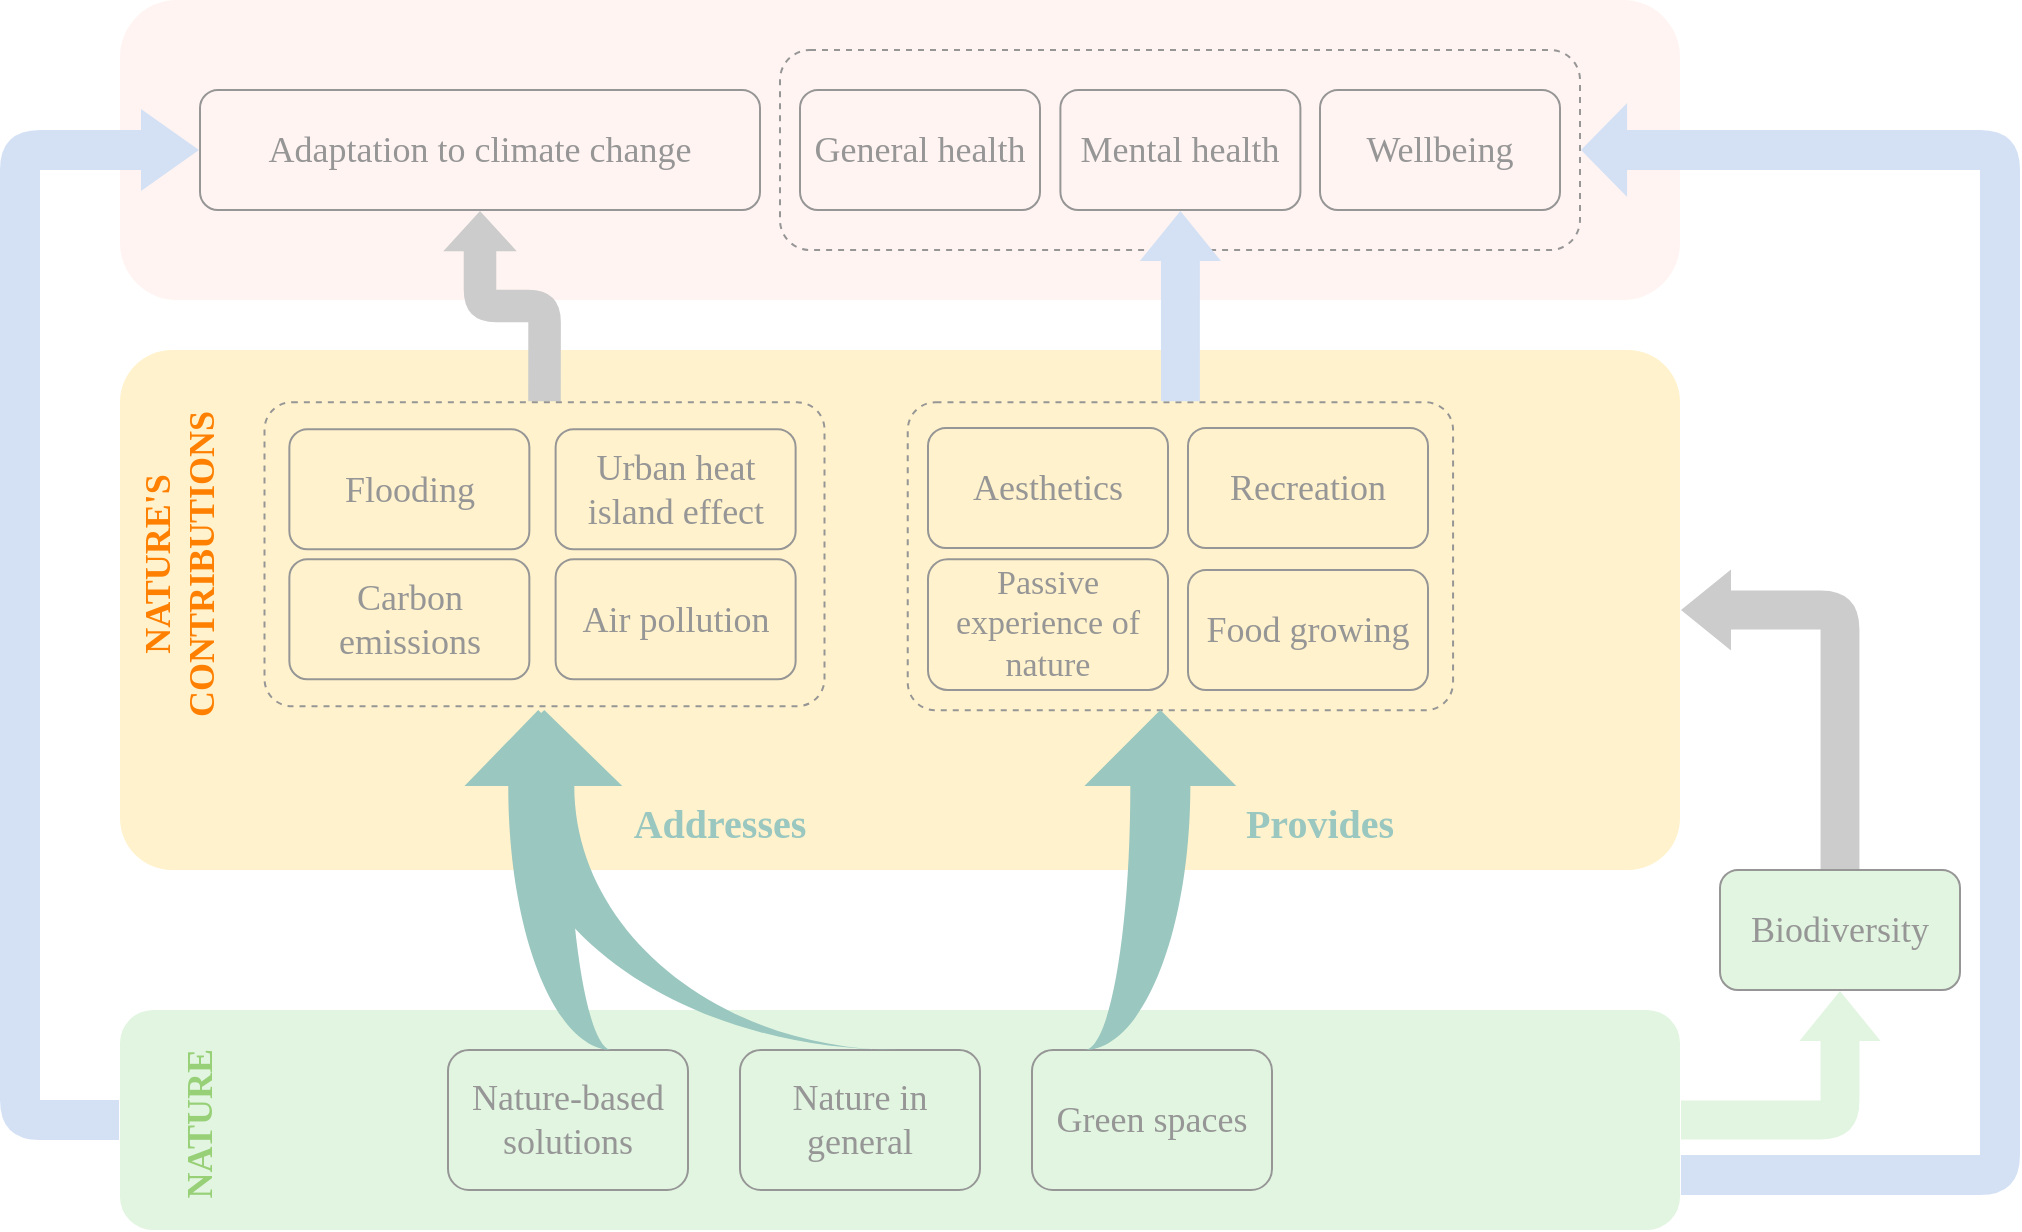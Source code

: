 <mxfile version="13.3.4" type="github">
  <diagram id="3jO2q79QekQxGxMABE4A" name="Page-1">
    <mxGraphModel dx="1362" dy="832" grid="1" gridSize="10" guides="1" tooltips="1" connect="1" arrows="1" fold="1" page="1" pageScale="1" pageWidth="1169" pageHeight="827" math="0" shadow="0" extFonts="CMU Sans Serif^https://fonts.googleapis.com/css?family=CMU+Sans+Serif">
      <root>
        <mxCell id="0" />
        <mxCell id="1" parent="0" />
        <mxCell id="yknS8TGnMi3s3szBie4E-102" value="" style="rounded=1;whiteSpace=wrap;html=1;fontFamily=CMU Sans Serif;fontSize=18;strokeColor=none;arcSize=19;fillColor=#FFF4F2;" vertex="1" parent="1">
          <mxGeometry x="90" y="45" width="780" height="150" as="geometry" />
        </mxCell>
        <mxCell id="yknS8TGnMi3s3szBie4E-4" value="" style="rounded=1;whiteSpace=wrap;html=1;fontFamily=CMU Sans Serif;FType=g;fontSize=16;strokeColor=none;fillColor=#E1F5E0;" vertex="1" parent="1">
          <mxGeometry x="90" y="550" width="780" height="110" as="geometry" />
        </mxCell>
        <mxCell id="yknS8TGnMi3s3szBie4E-74" value="" style="rounded=1;whiteSpace=wrap;html=1;fontFamily=CMU Sans Serif;fontSize=18;fillColor=none;strokeColor=#969696;fontColor=#969696;dashed=1;" vertex="1" parent="1">
          <mxGeometry x="420" y="70" width="400" height="100" as="geometry" />
        </mxCell>
        <mxCell id="yknS8TGnMi3s3szBie4E-77" value="" style="rounded=1;whiteSpace=wrap;html=1;fontFamily=CMU Sans Serif;fontSize=18;strokeColor=none;fillColor=#FFF2CC;arcSize=10;" vertex="1" parent="1">
          <mxGeometry x="90" y="220" width="780" height="260" as="geometry" />
        </mxCell>
        <mxCell id="yknS8TGnMi3s3szBie4E-90" style="edgeStyle=orthogonalEdgeStyle;shape=flexArrow;rounded=1;orthogonalLoop=1;jettySize=auto;html=1;exitX=0;exitY=0.5;exitDx=0;exitDy=0;entryX=0;entryY=0.5;entryDx=0;entryDy=0;shadow=0;dashed=1;fontFamily=CMU Sans Serif;fontSize=19;fontColor=#97D077;width=20;endSize=9.331;strokeColor=none;fillColor=#D4E1F5;" edge="1" parent="1" source="yknS8TGnMi3s3szBie4E-4" target="yknS8TGnMi3s3szBie4E-18">
          <mxGeometry relative="1" as="geometry">
            <Array as="points">
              <mxPoint x="40" y="605" />
              <mxPoint x="40" y="120" />
            </Array>
          </mxGeometry>
        </mxCell>
        <mxCell id="yknS8TGnMi3s3szBie4E-27" value="" style="rounded=1;whiteSpace=wrap;html=1;fillColor=none;fontFamily=CMU Sans Serif;fontSize=18;arcSize=9;strokeColor=#969696;dashed=1;" vertex="1" parent="1">
          <mxGeometry x="483.87" y="246.13" width="272.67" height="154" as="geometry" />
        </mxCell>
        <mxCell id="yknS8TGnMi3s3szBie4E-106" style="edgeStyle=orthogonalEdgeStyle;shape=flexArrow;rounded=1;orthogonalLoop=1;jettySize=auto;html=1;exitX=0.5;exitY=0;exitDx=0;exitDy=0;shadow=0;dashed=1;fillColor=#CCCCCC;fontFamily=CMU Sans Serif;fontSize=18;fontColor=#969696;entryX=0.5;entryY=1;entryDx=0;entryDy=0;strokeColor=none;width=16.279;endSize=6.365;endWidth=19.47;" edge="1" parent="1" source="yknS8TGnMi3s3szBie4E-26" target="yknS8TGnMi3s3szBie4E-18">
          <mxGeometry relative="1" as="geometry">
            <Array as="points">
              <mxPoint x="302" y="198" />
              <mxPoint x="270" y="198" />
            </Array>
          </mxGeometry>
        </mxCell>
        <mxCell id="yknS8TGnMi3s3szBie4E-26" value="" style="rounded=1;whiteSpace=wrap;html=1;fillColor=none;fontFamily=CMU Sans Serif;fontSize=18;arcSize=9;strokeColor=#969696;dashed=1;" vertex="1" parent="1">
          <mxGeometry x="162.25" y="246.13" width="280" height="152" as="geometry" />
        </mxCell>
        <mxCell id="yknS8TGnMi3s3szBie4E-1" value="Nature in general" style="rounded=1;whiteSpace=wrap;html=1;fontFamily=CMU Sans Serif;FType=g;fontSize=18;fillColor=none;fontColor=#969696;strokeColor=#969696;" vertex="1" parent="1">
          <mxGeometry x="400" y="570" width="120" height="70" as="geometry" />
        </mxCell>
        <mxCell id="yknS8TGnMi3s3szBie4E-2" value="Green spaces" style="rounded=1;whiteSpace=wrap;html=1;fontFamily=CMU Sans Serif;FType=g;fontSize=18;fillColor=none;fontColor=#969696;fontStyle=0;strokeColor=#969696;" vertex="1" parent="1">
          <mxGeometry x="546" y="570" width="120" height="70" as="geometry" />
        </mxCell>
        <mxCell id="yknS8TGnMi3s3szBie4E-3" value="Nature-based solutions" style="rounded=1;whiteSpace=wrap;html=1;fontFamily=CMU Sans Serif;FType=g;fontSize=18;fillColor=none;fontColor=#969696;strokeColor=#969696;" vertex="1" parent="1">
          <mxGeometry x="254" y="570" width="120" height="70" as="geometry" />
        </mxCell>
        <mxCell id="yknS8TGnMi3s3szBie4E-5" value="Flooding" style="rounded=1;whiteSpace=wrap;html=1;fillColor=none;fontFamily=CMU Sans Serif;FType=g;fontSize=18;fontColor=#969696;strokeColor=#969696;" vertex="1" parent="1">
          <mxGeometry x="174.68" y="259.63" width="120" height="60" as="geometry" />
        </mxCell>
        <mxCell id="yknS8TGnMi3s3szBie4E-6" value="Urban heat island effect" style="rounded=1;whiteSpace=wrap;html=1;fillColor=none;fontFamily=CMU Sans Serif;FType=g;fontSize=18;fontColor=#969696;strokeColor=#969696;" vertex="1" parent="1">
          <mxGeometry x="307.81" y="259.63" width="120" height="60" as="geometry" />
        </mxCell>
        <mxCell id="yknS8TGnMi3s3szBie4E-7" value="Air pollution" style="rounded=1;whiteSpace=wrap;html=1;fillColor=none;fontFamily=CMU Sans Serif;FType=g;fontSize=18;fontColor=#969696;strokeColor=#969696;" vertex="1" parent="1">
          <mxGeometry x="307.81" y="324.63" width="120" height="60" as="geometry" />
        </mxCell>
        <mxCell id="yknS8TGnMi3s3szBie4E-8" value="Carbon emissions" style="rounded=1;whiteSpace=wrap;html=1;fillColor=none;fontFamily=CMU Sans Serif;FType=g;fontSize=18;fontColor=#969696;strokeColor=#969696;" vertex="1" parent="1">
          <mxGeometry x="174.68" y="324.63" width="120" height="60" as="geometry" />
        </mxCell>
        <mxCell id="yknS8TGnMi3s3szBie4E-9" value="Recreation" style="rounded=1;whiteSpace=wrap;html=1;fillColor=none;fontFamily=CMU Sans Serif;FType=g;fontSize=18;fontColor=#969696;strokeColor=#969696;" vertex="1" parent="1">
          <mxGeometry x="624" y="259" width="120" height="60" as="geometry" />
        </mxCell>
        <mxCell id="yknS8TGnMi3s3szBie4E-10" value="Passive experience of nature" style="rounded=1;whiteSpace=wrap;html=1;fillColor=none;fontFamily=CMU Sans Serif;FType=g;fontSize=17;fontColor=#969696;strokeColor=#969696;" vertex="1" parent="1">
          <mxGeometry x="494" y="324.63" width="120" height="65.37" as="geometry" />
        </mxCell>
        <mxCell id="yknS8TGnMi3s3szBie4E-11" value="Food growing" style="rounded=1;whiteSpace=wrap;html=1;fillColor=none;fontFamily=CMU Sans Serif;FType=g;fontSize=18;fontColor=#969696;strokeColor=#969696;" vertex="1" parent="1">
          <mxGeometry x="624" y="330" width="120" height="60" as="geometry" />
        </mxCell>
        <mxCell id="yknS8TGnMi3s3szBie4E-12" value="Aesthetics" style="rounded=1;whiteSpace=wrap;html=1;fillColor=none;fontFamily=CMU Sans Serif;FType=g;fontSize=18;fontColor=#969696;strokeColor=#969696;" vertex="1" parent="1">
          <mxGeometry x="494" y="259" width="120" height="60" as="geometry" />
        </mxCell>
        <mxCell id="yknS8TGnMi3s3szBie4E-13" value="Biodiversity" style="rounded=1;whiteSpace=wrap;html=1;fontFamily=CMU Sans Serif;FType=g;fontSize=18;fillColor=#E1F5E0;fontColor=#969696;strokeColor=#969696;" vertex="1" parent="1">
          <mxGeometry x="890" y="480" width="120" height="60" as="geometry" />
        </mxCell>
        <mxCell id="yknS8TGnMi3s3szBie4E-16" value="Mental health" style="rounded=1;whiteSpace=wrap;html=1;fillColor=none;fontFamily=CMU Sans Serif;FType=g;fontSize=18;strokeColor=#969696;fontColor=#969696;" vertex="1" parent="1">
          <mxGeometry x="560.2" y="90" width="120" height="60" as="geometry" />
        </mxCell>
        <mxCell id="yknS8TGnMi3s3szBie4E-17" value="General health" style="rounded=1;whiteSpace=wrap;html=1;fillColor=none;fontFamily=CMU Sans Serif;FType=g;fontSize=18;strokeColor=#969696;fontColor=#969696;" vertex="1" parent="1">
          <mxGeometry x="430" y="90" width="120" height="60" as="geometry" />
        </mxCell>
        <mxCell id="yknS8TGnMi3s3szBie4E-18" value="Adaptation to climate change" style="rounded=1;whiteSpace=wrap;html=1;fillColor=none;fontFamily=CMU Sans Serif;FType=g;fontSize=18;strokeColor=#969696;fontColor=#969696;" vertex="1" parent="1">
          <mxGeometry x="130" y="90" width="280" height="60" as="geometry" />
        </mxCell>
        <mxCell id="yknS8TGnMi3s3szBie4E-22" value="Addresses" style="text;html=1;strokeColor=none;fillColor=none;align=center;verticalAlign=middle;whiteSpace=wrap;rounded=0;fontSize=20;fontFamily=CMU Sans Serif;fontStyle=1;fontColor=#9AC7BF;" vertex="1" parent="1">
          <mxGeometry x="370" y="446.26" width="40" height="20" as="geometry" />
        </mxCell>
        <mxCell id="yknS8TGnMi3s3szBie4E-25" value="Provides" style="text;html=1;strokeColor=none;fillColor=none;align=center;verticalAlign=middle;whiteSpace=wrap;rounded=0;fontSize=20;fontFamily=CMU Sans Serif;fontStyle=1;fontColor=#9AC7BF;" vertex="1" parent="1">
          <mxGeometry x="670" y="446.26" width="40" height="20" as="geometry" />
        </mxCell>
        <mxCell id="yknS8TGnMi3s3szBie4E-66" style="rounded=1;orthogonalLoop=1;jettySize=auto;html=1;exitX=1;exitY=0.75;exitDx=0;exitDy=0;fontFamily=CMU Sans Serif;fontSize=18;shape=flexArrow;edgeStyle=orthogonalEdgeStyle;sketch=0;shadow=0;strokeColor=none;width=20;endSize=7.345;endWidth=26;entryX=1;entryY=0.5;entryDx=0;entryDy=0;fillColor=#D4E1F5;" edge="1" parent="1" source="yknS8TGnMi3s3szBie4E-4" target="yknS8TGnMi3s3szBie4E-74">
          <mxGeometry relative="1" as="geometry">
            <mxPoint x="645" y="606.88" as="sourcePoint" />
            <mxPoint x="950" y="150" as="targetPoint" />
            <Array as="points">
              <mxPoint x="1030" y="633" />
              <mxPoint x="1030" y="120" />
            </Array>
          </mxGeometry>
        </mxCell>
        <mxCell id="yknS8TGnMi3s3szBie4E-78" value="NATURE&#39;S CONTRIBUTIONS" style="text;html=1;strokeColor=none;fillColor=none;align=center;verticalAlign=middle;whiteSpace=wrap;rounded=0;fontFamily=CMU Sans Serif;fontSize=18;rotation=-90;fontStyle=1;fontColor=#FF8000;" vertex="1" parent="1">
          <mxGeometry x="100" y="317" width="40" height="20" as="geometry" />
        </mxCell>
        <mxCell id="yknS8TGnMi3s3szBie4E-82" value="NATURE" style="text;html=1;strokeColor=none;fillColor=none;align=center;verticalAlign=middle;whiteSpace=wrap;rounded=0;fontFamily=CMU Sans Serif;fontSize=18;rotation=-90;fontStyle=1;fontColor=#97D077;" vertex="1" parent="1">
          <mxGeometry x="110" y="596.88" width="40" height="20" as="geometry" />
        </mxCell>
        <mxCell id="yknS8TGnMi3s3szBie4E-41" value="" style="html=1;shadow=0;dashed=0;align=center;verticalAlign=middle;shape=mxgraph.arrows2.jumpInArrow;dy=15;dx=38;arrowHead=78;fontFamily=CMU Sans Serif;fontSize=18;flipH=1;flipV=1;rotation=90;strokeColor=none;fontColor=#9AC7BF;fillColor=#9AC7BF;" vertex="1" parent="1">
          <mxGeometry x="286.57" y="376.57" width="170" height="216.87" as="geometry" />
        </mxCell>
        <mxCell id="yknS8TGnMi3s3szBie4E-43" value="" style="html=1;shadow=0;dashed=0;align=center;verticalAlign=middle;shape=mxgraph.arrows2.jumpInArrow;dy=15;dx=38;arrowHead=78;fontFamily=CMU Sans Serif;fontSize=18;flipH=1;flipV=0;rotation=90;strokeColor=none;fillColor=#9AC7BF;" vertex="1" parent="1">
          <mxGeometry x="525.17" y="447.03" width="170" height="75.94" as="geometry" />
        </mxCell>
        <mxCell id="yknS8TGnMi3s3szBie4E-87" value="Wellbeing" style="rounded=1;whiteSpace=wrap;html=1;fillColor=none;fontFamily=CMU Sans Serif;FType=g;fontSize=18;strokeColor=#969696;fontColor=#969696;" vertex="1" parent="1">
          <mxGeometry x="690" y="90" width="120" height="60" as="geometry" />
        </mxCell>
        <mxCell id="yknS8TGnMi3s3szBie4E-93" value="" style="html=1;shadow=0;dashed=0;align=center;verticalAlign=middle;shape=mxgraph.arrows2.jumpInArrow;dy=15;dx=38;arrowHead=78;fontFamily=CMU Sans Serif;fontSize=18;flipH=1;flipV=1;rotation=90;strokeColor=none;fontColor=#9AC7BF;fillColor=#9AC7BF;" vertex="1" parent="1">
          <mxGeometry x="214.12" y="448.13" width="170" height="73.74" as="geometry" />
        </mxCell>
        <mxCell id="yknS8TGnMi3s3szBie4E-95" style="edgeStyle=orthogonalEdgeStyle;shape=flexArrow;rounded=1;orthogonalLoop=1;jettySize=auto;html=1;exitX=0.5;exitY=0;exitDx=0;exitDy=0;shadow=0;fontFamily=CMU Sans Serif;fontSize=18;strokeColor=none;width=19.444;endSize=8;endWidth=20.154;entryX=0.5;entryY=1;entryDx=0;entryDy=0;fillColor=#D4E1F5;" edge="1" parent="1" source="yknS8TGnMi3s3szBie4E-27" target="yknS8TGnMi3s3szBie4E-16">
          <mxGeometry relative="1" as="geometry">
            <mxPoint x="717.3" y="227" as="sourcePoint" />
            <mxPoint x="590" y="170" as="targetPoint" />
            <Array as="points">
              <mxPoint x="620" y="246" />
            </Array>
          </mxGeometry>
        </mxCell>
        <mxCell id="yknS8TGnMi3s3szBie4E-96" style="edgeStyle=orthogonalEdgeStyle;shape=flexArrow;rounded=1;orthogonalLoop=1;jettySize=auto;html=1;exitX=1;exitY=0.5;exitDx=0;exitDy=0;shadow=0;fontFamily=CMU Sans Serif;fontSize=18;strokeColor=none;width=19.444;endSize=8;endWidth=20.154;fillColor=#E1F5E0;" edge="1" parent="1" source="yknS8TGnMi3s3szBie4E-4" target="yknS8TGnMi3s3szBie4E-13">
          <mxGeometry relative="1" as="geometry">
            <mxPoint x="960" y="632" as="sourcePoint" />
            <mxPoint x="960" y="550" as="targetPoint" />
            <Array as="points" />
          </mxGeometry>
        </mxCell>
        <mxCell id="yknS8TGnMi3s3szBie4E-97" style="edgeStyle=orthogonalEdgeStyle;shape=flexArrow;rounded=1;orthogonalLoop=1;jettySize=auto;html=1;exitX=0.5;exitY=0;exitDx=0;exitDy=0;shadow=0;fontFamily=CMU Sans Serif;fontSize=18;strokeColor=none;fillColor=#CCCCCC;width=19.444;endSize=8;endWidth=20.154;entryX=1;entryY=0.5;entryDx=0;entryDy=0;" edge="1" parent="1" source="yknS8TGnMi3s3szBie4E-13" target="yknS8TGnMi3s3szBie4E-77">
          <mxGeometry relative="1" as="geometry">
            <mxPoint x="1000" y="383" as="sourcePoint" />
            <mxPoint x="1000" y="301" as="targetPoint" />
            <Array as="points">
              <mxPoint x="950" y="350" />
            </Array>
          </mxGeometry>
        </mxCell>
      </root>
    </mxGraphModel>
  </diagram>
</mxfile>
